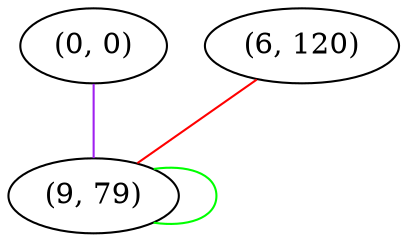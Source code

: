 graph "" {
"(0, 0)";
"(6, 120)";
"(9, 79)";
"(0, 0)" -- "(9, 79)"  [color=purple, key=0, weight=4];
"(6, 120)" -- "(9, 79)"  [color=red, key=0, weight=1];
"(9, 79)" -- "(9, 79)"  [color=green, key=0, weight=2];
}

